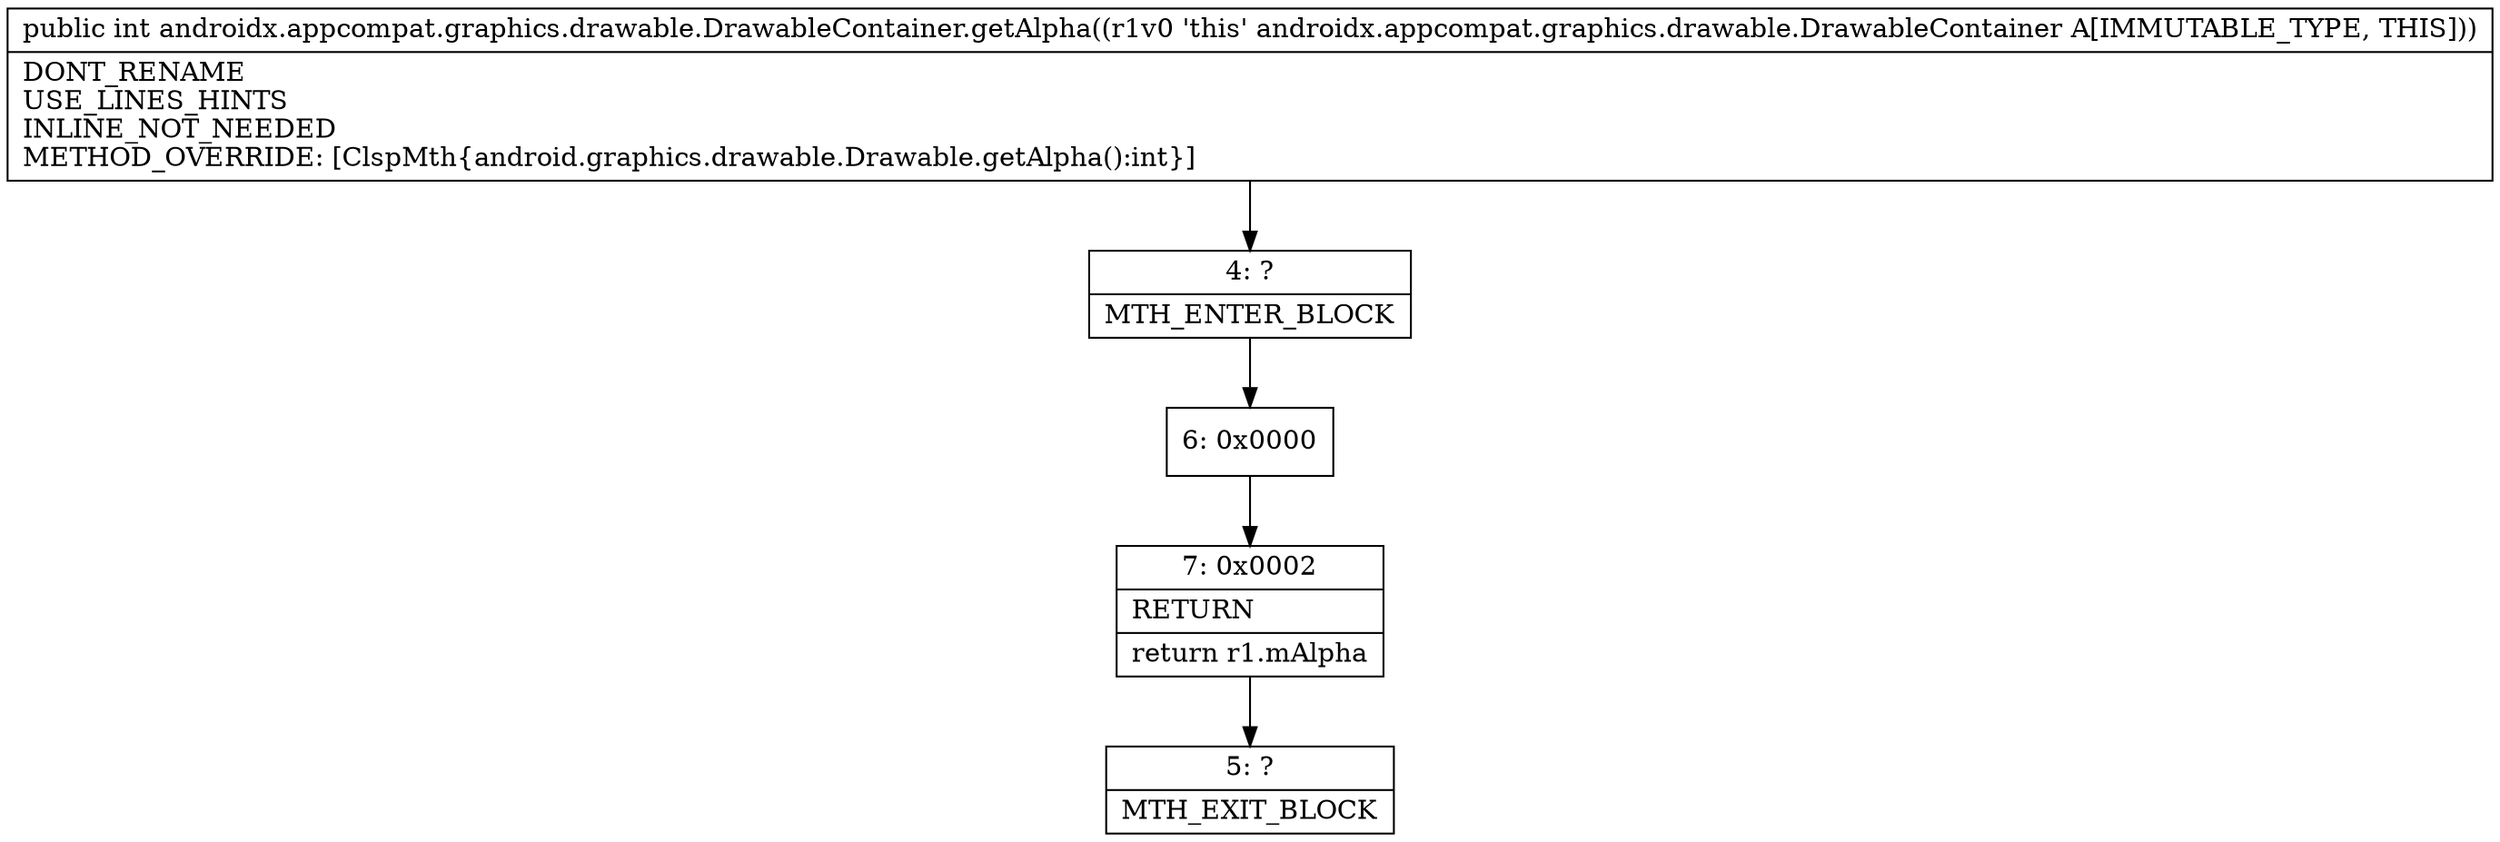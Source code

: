 digraph "CFG forandroidx.appcompat.graphics.drawable.DrawableContainer.getAlpha()I" {
Node_4 [shape=record,label="{4\:\ ?|MTH_ENTER_BLOCK\l}"];
Node_6 [shape=record,label="{6\:\ 0x0000}"];
Node_7 [shape=record,label="{7\:\ 0x0002|RETURN\l|return r1.mAlpha\l}"];
Node_5 [shape=record,label="{5\:\ ?|MTH_EXIT_BLOCK\l}"];
MethodNode[shape=record,label="{public int androidx.appcompat.graphics.drawable.DrawableContainer.getAlpha((r1v0 'this' androidx.appcompat.graphics.drawable.DrawableContainer A[IMMUTABLE_TYPE, THIS]))  | DONT_RENAME\lUSE_LINES_HINTS\lINLINE_NOT_NEEDED\lMETHOD_OVERRIDE: [ClspMth\{android.graphics.drawable.Drawable.getAlpha():int\}]\l}"];
MethodNode -> Node_4;Node_4 -> Node_6;
Node_6 -> Node_7;
Node_7 -> Node_5;
}

